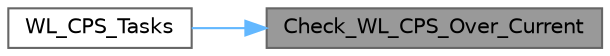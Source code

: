 digraph "Check_WL_CPS_Over_Current"
{
 // LATEX_PDF_SIZE
  bgcolor="transparent";
  edge [fontname=Helvetica,fontsize=10,labelfontname=Helvetica,labelfontsize=10];
  node [fontname=Helvetica,fontsize=10,shape=box,height=0.2,width=0.4];
  rankdir="RL";
  Node1 [id="Node000001",label="Check_WL_CPS_Over_Current",height=0.2,width=0.4,color="gray40", fillcolor="grey60", style="filled", fontcolor="black",tooltip=" "];
  Node1 -> Node2 [id="edge1_Node000001_Node000002",dir="back",color="steelblue1",style="solid",tooltip=" "];
  Node2 [id="Node000002",label="WL_CPS_Tasks",height=0.2,width=0.4,color="grey40", fillcolor="white", style="filled",URL="$wl__cps_8c.html#aaad98aba229bad2faf7cb6cee2b5a2f5",tooltip=" "];
}
